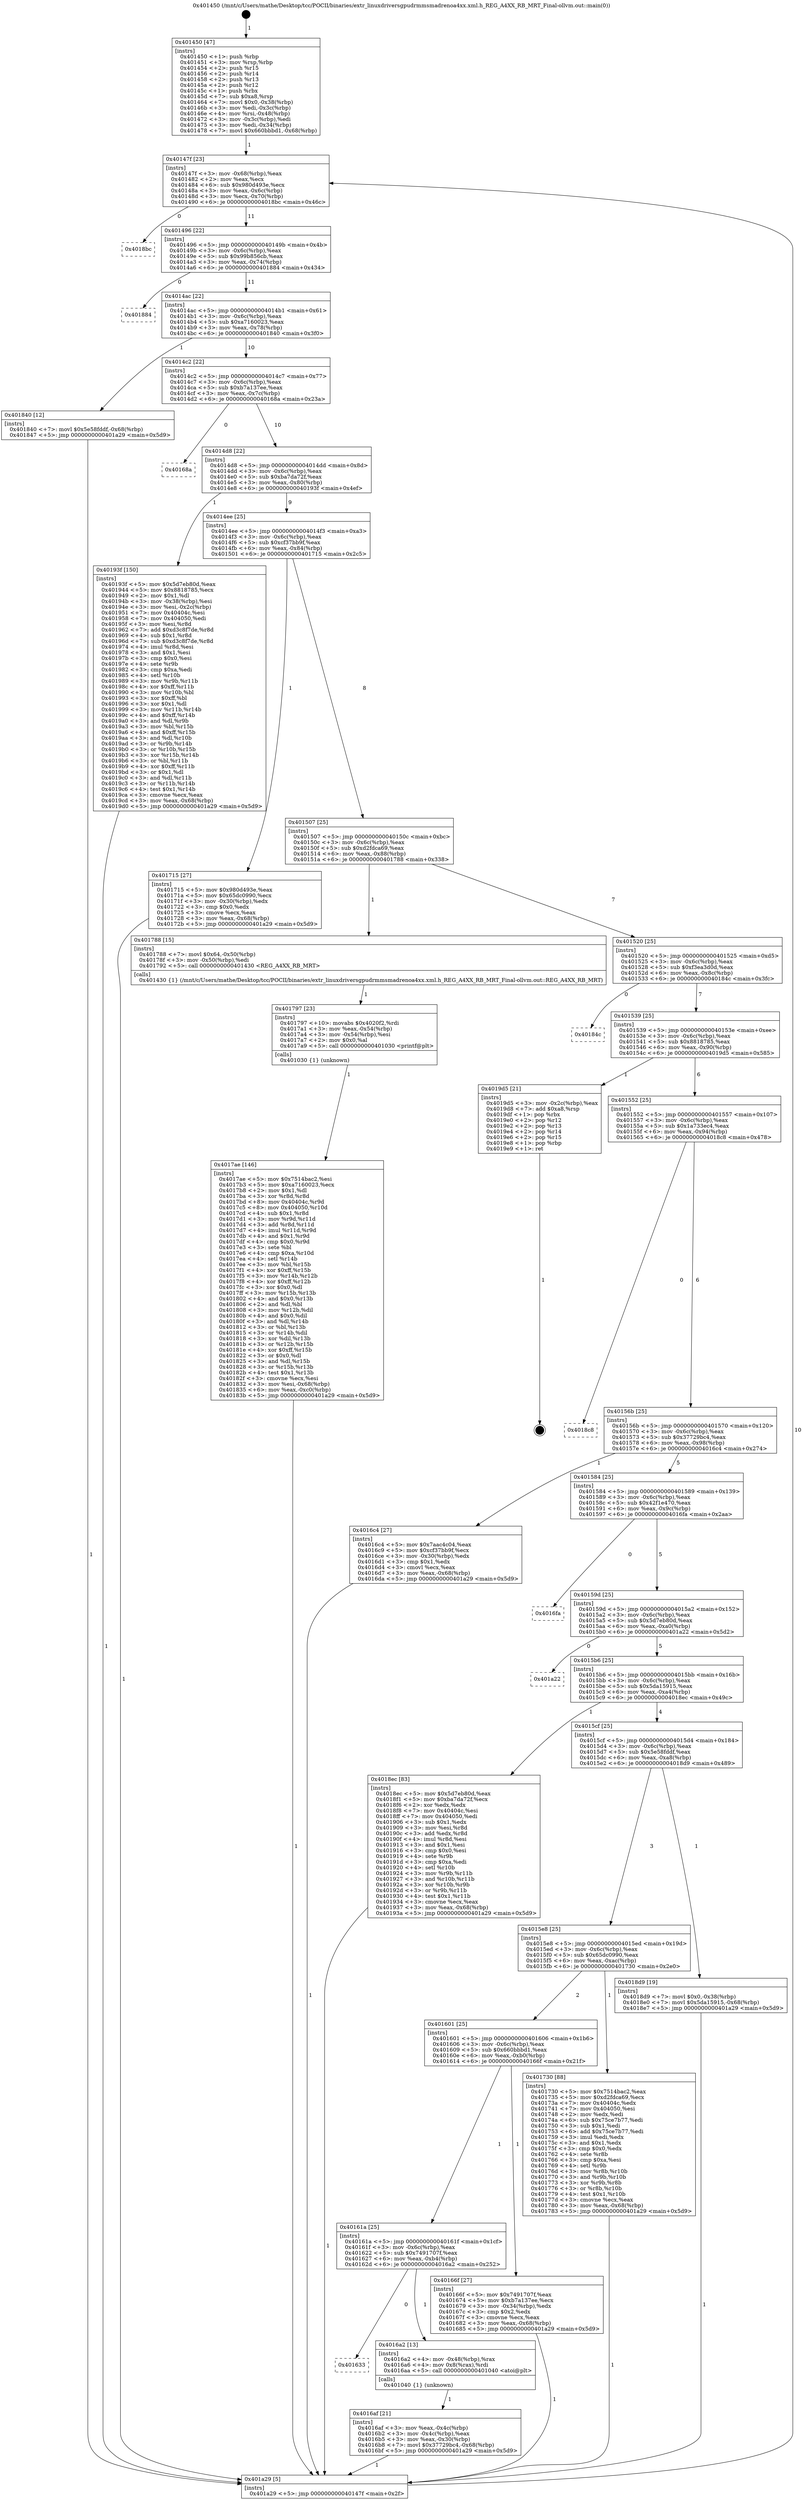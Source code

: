 digraph "0x401450" {
  label = "0x401450 (/mnt/c/Users/mathe/Desktop/tcc/POCII/binaries/extr_linuxdriversgpudrmmsmadrenoa4xx.xml.h_REG_A4XX_RB_MRT_Final-ollvm.out::main(0))"
  labelloc = "t"
  node[shape=record]

  Entry [label="",width=0.3,height=0.3,shape=circle,fillcolor=black,style=filled]
  "0x40147f" [label="{
     0x40147f [23]\l
     | [instrs]\l
     &nbsp;&nbsp;0x40147f \<+3\>: mov -0x68(%rbp),%eax\l
     &nbsp;&nbsp;0x401482 \<+2\>: mov %eax,%ecx\l
     &nbsp;&nbsp;0x401484 \<+6\>: sub $0x980d493e,%ecx\l
     &nbsp;&nbsp;0x40148a \<+3\>: mov %eax,-0x6c(%rbp)\l
     &nbsp;&nbsp;0x40148d \<+3\>: mov %ecx,-0x70(%rbp)\l
     &nbsp;&nbsp;0x401490 \<+6\>: je 00000000004018bc \<main+0x46c\>\l
  }"]
  "0x4018bc" [label="{
     0x4018bc\l
  }", style=dashed]
  "0x401496" [label="{
     0x401496 [22]\l
     | [instrs]\l
     &nbsp;&nbsp;0x401496 \<+5\>: jmp 000000000040149b \<main+0x4b\>\l
     &nbsp;&nbsp;0x40149b \<+3\>: mov -0x6c(%rbp),%eax\l
     &nbsp;&nbsp;0x40149e \<+5\>: sub $0x99b856cb,%eax\l
     &nbsp;&nbsp;0x4014a3 \<+3\>: mov %eax,-0x74(%rbp)\l
     &nbsp;&nbsp;0x4014a6 \<+6\>: je 0000000000401884 \<main+0x434\>\l
  }"]
  Exit [label="",width=0.3,height=0.3,shape=circle,fillcolor=black,style=filled,peripheries=2]
  "0x401884" [label="{
     0x401884\l
  }", style=dashed]
  "0x4014ac" [label="{
     0x4014ac [22]\l
     | [instrs]\l
     &nbsp;&nbsp;0x4014ac \<+5\>: jmp 00000000004014b1 \<main+0x61\>\l
     &nbsp;&nbsp;0x4014b1 \<+3\>: mov -0x6c(%rbp),%eax\l
     &nbsp;&nbsp;0x4014b4 \<+5\>: sub $0xa7160023,%eax\l
     &nbsp;&nbsp;0x4014b9 \<+3\>: mov %eax,-0x78(%rbp)\l
     &nbsp;&nbsp;0x4014bc \<+6\>: je 0000000000401840 \<main+0x3f0\>\l
  }"]
  "0x4017ae" [label="{
     0x4017ae [146]\l
     | [instrs]\l
     &nbsp;&nbsp;0x4017ae \<+5\>: mov $0x7514bac2,%esi\l
     &nbsp;&nbsp;0x4017b3 \<+5\>: mov $0xa7160023,%ecx\l
     &nbsp;&nbsp;0x4017b8 \<+2\>: mov $0x1,%dl\l
     &nbsp;&nbsp;0x4017ba \<+3\>: xor %r8d,%r8d\l
     &nbsp;&nbsp;0x4017bd \<+8\>: mov 0x40404c,%r9d\l
     &nbsp;&nbsp;0x4017c5 \<+8\>: mov 0x404050,%r10d\l
     &nbsp;&nbsp;0x4017cd \<+4\>: sub $0x1,%r8d\l
     &nbsp;&nbsp;0x4017d1 \<+3\>: mov %r9d,%r11d\l
     &nbsp;&nbsp;0x4017d4 \<+3\>: add %r8d,%r11d\l
     &nbsp;&nbsp;0x4017d7 \<+4\>: imul %r11d,%r9d\l
     &nbsp;&nbsp;0x4017db \<+4\>: and $0x1,%r9d\l
     &nbsp;&nbsp;0x4017df \<+4\>: cmp $0x0,%r9d\l
     &nbsp;&nbsp;0x4017e3 \<+3\>: sete %bl\l
     &nbsp;&nbsp;0x4017e6 \<+4\>: cmp $0xa,%r10d\l
     &nbsp;&nbsp;0x4017ea \<+4\>: setl %r14b\l
     &nbsp;&nbsp;0x4017ee \<+3\>: mov %bl,%r15b\l
     &nbsp;&nbsp;0x4017f1 \<+4\>: xor $0xff,%r15b\l
     &nbsp;&nbsp;0x4017f5 \<+3\>: mov %r14b,%r12b\l
     &nbsp;&nbsp;0x4017f8 \<+4\>: xor $0xff,%r12b\l
     &nbsp;&nbsp;0x4017fc \<+3\>: xor $0x0,%dl\l
     &nbsp;&nbsp;0x4017ff \<+3\>: mov %r15b,%r13b\l
     &nbsp;&nbsp;0x401802 \<+4\>: and $0x0,%r13b\l
     &nbsp;&nbsp;0x401806 \<+2\>: and %dl,%bl\l
     &nbsp;&nbsp;0x401808 \<+3\>: mov %r12b,%dil\l
     &nbsp;&nbsp;0x40180b \<+4\>: and $0x0,%dil\l
     &nbsp;&nbsp;0x40180f \<+3\>: and %dl,%r14b\l
     &nbsp;&nbsp;0x401812 \<+3\>: or %bl,%r13b\l
     &nbsp;&nbsp;0x401815 \<+3\>: or %r14b,%dil\l
     &nbsp;&nbsp;0x401818 \<+3\>: xor %dil,%r13b\l
     &nbsp;&nbsp;0x40181b \<+3\>: or %r12b,%r15b\l
     &nbsp;&nbsp;0x40181e \<+4\>: xor $0xff,%r15b\l
     &nbsp;&nbsp;0x401822 \<+3\>: or $0x0,%dl\l
     &nbsp;&nbsp;0x401825 \<+3\>: and %dl,%r15b\l
     &nbsp;&nbsp;0x401828 \<+3\>: or %r15b,%r13b\l
     &nbsp;&nbsp;0x40182b \<+4\>: test $0x1,%r13b\l
     &nbsp;&nbsp;0x40182f \<+3\>: cmovne %ecx,%esi\l
     &nbsp;&nbsp;0x401832 \<+3\>: mov %esi,-0x68(%rbp)\l
     &nbsp;&nbsp;0x401835 \<+6\>: mov %eax,-0xc0(%rbp)\l
     &nbsp;&nbsp;0x40183b \<+5\>: jmp 0000000000401a29 \<main+0x5d9\>\l
  }"]
  "0x401840" [label="{
     0x401840 [12]\l
     | [instrs]\l
     &nbsp;&nbsp;0x401840 \<+7\>: movl $0x5e58fddf,-0x68(%rbp)\l
     &nbsp;&nbsp;0x401847 \<+5\>: jmp 0000000000401a29 \<main+0x5d9\>\l
  }"]
  "0x4014c2" [label="{
     0x4014c2 [22]\l
     | [instrs]\l
     &nbsp;&nbsp;0x4014c2 \<+5\>: jmp 00000000004014c7 \<main+0x77\>\l
     &nbsp;&nbsp;0x4014c7 \<+3\>: mov -0x6c(%rbp),%eax\l
     &nbsp;&nbsp;0x4014ca \<+5\>: sub $0xb7a137ee,%eax\l
     &nbsp;&nbsp;0x4014cf \<+3\>: mov %eax,-0x7c(%rbp)\l
     &nbsp;&nbsp;0x4014d2 \<+6\>: je 000000000040168a \<main+0x23a\>\l
  }"]
  "0x401797" [label="{
     0x401797 [23]\l
     | [instrs]\l
     &nbsp;&nbsp;0x401797 \<+10\>: movabs $0x4020f2,%rdi\l
     &nbsp;&nbsp;0x4017a1 \<+3\>: mov %eax,-0x54(%rbp)\l
     &nbsp;&nbsp;0x4017a4 \<+3\>: mov -0x54(%rbp),%esi\l
     &nbsp;&nbsp;0x4017a7 \<+2\>: mov $0x0,%al\l
     &nbsp;&nbsp;0x4017a9 \<+5\>: call 0000000000401030 \<printf@plt\>\l
     | [calls]\l
     &nbsp;&nbsp;0x401030 \{1\} (unknown)\l
  }"]
  "0x40168a" [label="{
     0x40168a\l
  }", style=dashed]
  "0x4014d8" [label="{
     0x4014d8 [22]\l
     | [instrs]\l
     &nbsp;&nbsp;0x4014d8 \<+5\>: jmp 00000000004014dd \<main+0x8d\>\l
     &nbsp;&nbsp;0x4014dd \<+3\>: mov -0x6c(%rbp),%eax\l
     &nbsp;&nbsp;0x4014e0 \<+5\>: sub $0xba7da72f,%eax\l
     &nbsp;&nbsp;0x4014e5 \<+3\>: mov %eax,-0x80(%rbp)\l
     &nbsp;&nbsp;0x4014e8 \<+6\>: je 000000000040193f \<main+0x4ef\>\l
  }"]
  "0x4016af" [label="{
     0x4016af [21]\l
     | [instrs]\l
     &nbsp;&nbsp;0x4016af \<+3\>: mov %eax,-0x4c(%rbp)\l
     &nbsp;&nbsp;0x4016b2 \<+3\>: mov -0x4c(%rbp),%eax\l
     &nbsp;&nbsp;0x4016b5 \<+3\>: mov %eax,-0x30(%rbp)\l
     &nbsp;&nbsp;0x4016b8 \<+7\>: movl $0x37729bc4,-0x68(%rbp)\l
     &nbsp;&nbsp;0x4016bf \<+5\>: jmp 0000000000401a29 \<main+0x5d9\>\l
  }"]
  "0x40193f" [label="{
     0x40193f [150]\l
     | [instrs]\l
     &nbsp;&nbsp;0x40193f \<+5\>: mov $0x5d7eb80d,%eax\l
     &nbsp;&nbsp;0x401944 \<+5\>: mov $0x8818785,%ecx\l
     &nbsp;&nbsp;0x401949 \<+2\>: mov $0x1,%dl\l
     &nbsp;&nbsp;0x40194b \<+3\>: mov -0x38(%rbp),%esi\l
     &nbsp;&nbsp;0x40194e \<+3\>: mov %esi,-0x2c(%rbp)\l
     &nbsp;&nbsp;0x401951 \<+7\>: mov 0x40404c,%esi\l
     &nbsp;&nbsp;0x401958 \<+7\>: mov 0x404050,%edi\l
     &nbsp;&nbsp;0x40195f \<+3\>: mov %esi,%r8d\l
     &nbsp;&nbsp;0x401962 \<+7\>: add $0xd3c8f7de,%r8d\l
     &nbsp;&nbsp;0x401969 \<+4\>: sub $0x1,%r8d\l
     &nbsp;&nbsp;0x40196d \<+7\>: sub $0xd3c8f7de,%r8d\l
     &nbsp;&nbsp;0x401974 \<+4\>: imul %r8d,%esi\l
     &nbsp;&nbsp;0x401978 \<+3\>: and $0x1,%esi\l
     &nbsp;&nbsp;0x40197b \<+3\>: cmp $0x0,%esi\l
     &nbsp;&nbsp;0x40197e \<+4\>: sete %r9b\l
     &nbsp;&nbsp;0x401982 \<+3\>: cmp $0xa,%edi\l
     &nbsp;&nbsp;0x401985 \<+4\>: setl %r10b\l
     &nbsp;&nbsp;0x401989 \<+3\>: mov %r9b,%r11b\l
     &nbsp;&nbsp;0x40198c \<+4\>: xor $0xff,%r11b\l
     &nbsp;&nbsp;0x401990 \<+3\>: mov %r10b,%bl\l
     &nbsp;&nbsp;0x401993 \<+3\>: xor $0xff,%bl\l
     &nbsp;&nbsp;0x401996 \<+3\>: xor $0x1,%dl\l
     &nbsp;&nbsp;0x401999 \<+3\>: mov %r11b,%r14b\l
     &nbsp;&nbsp;0x40199c \<+4\>: and $0xff,%r14b\l
     &nbsp;&nbsp;0x4019a0 \<+3\>: and %dl,%r9b\l
     &nbsp;&nbsp;0x4019a3 \<+3\>: mov %bl,%r15b\l
     &nbsp;&nbsp;0x4019a6 \<+4\>: and $0xff,%r15b\l
     &nbsp;&nbsp;0x4019aa \<+3\>: and %dl,%r10b\l
     &nbsp;&nbsp;0x4019ad \<+3\>: or %r9b,%r14b\l
     &nbsp;&nbsp;0x4019b0 \<+3\>: or %r10b,%r15b\l
     &nbsp;&nbsp;0x4019b3 \<+3\>: xor %r15b,%r14b\l
     &nbsp;&nbsp;0x4019b6 \<+3\>: or %bl,%r11b\l
     &nbsp;&nbsp;0x4019b9 \<+4\>: xor $0xff,%r11b\l
     &nbsp;&nbsp;0x4019bd \<+3\>: or $0x1,%dl\l
     &nbsp;&nbsp;0x4019c0 \<+3\>: and %dl,%r11b\l
     &nbsp;&nbsp;0x4019c3 \<+3\>: or %r11b,%r14b\l
     &nbsp;&nbsp;0x4019c6 \<+4\>: test $0x1,%r14b\l
     &nbsp;&nbsp;0x4019ca \<+3\>: cmovne %ecx,%eax\l
     &nbsp;&nbsp;0x4019cd \<+3\>: mov %eax,-0x68(%rbp)\l
     &nbsp;&nbsp;0x4019d0 \<+5\>: jmp 0000000000401a29 \<main+0x5d9\>\l
  }"]
  "0x4014ee" [label="{
     0x4014ee [25]\l
     | [instrs]\l
     &nbsp;&nbsp;0x4014ee \<+5\>: jmp 00000000004014f3 \<main+0xa3\>\l
     &nbsp;&nbsp;0x4014f3 \<+3\>: mov -0x6c(%rbp),%eax\l
     &nbsp;&nbsp;0x4014f6 \<+5\>: sub $0xcf37bb9f,%eax\l
     &nbsp;&nbsp;0x4014fb \<+6\>: mov %eax,-0x84(%rbp)\l
     &nbsp;&nbsp;0x401501 \<+6\>: je 0000000000401715 \<main+0x2c5\>\l
  }"]
  "0x401633" [label="{
     0x401633\l
  }", style=dashed]
  "0x401715" [label="{
     0x401715 [27]\l
     | [instrs]\l
     &nbsp;&nbsp;0x401715 \<+5\>: mov $0x980d493e,%eax\l
     &nbsp;&nbsp;0x40171a \<+5\>: mov $0x65dc0990,%ecx\l
     &nbsp;&nbsp;0x40171f \<+3\>: mov -0x30(%rbp),%edx\l
     &nbsp;&nbsp;0x401722 \<+3\>: cmp $0x0,%edx\l
     &nbsp;&nbsp;0x401725 \<+3\>: cmove %ecx,%eax\l
     &nbsp;&nbsp;0x401728 \<+3\>: mov %eax,-0x68(%rbp)\l
     &nbsp;&nbsp;0x40172b \<+5\>: jmp 0000000000401a29 \<main+0x5d9\>\l
  }"]
  "0x401507" [label="{
     0x401507 [25]\l
     | [instrs]\l
     &nbsp;&nbsp;0x401507 \<+5\>: jmp 000000000040150c \<main+0xbc\>\l
     &nbsp;&nbsp;0x40150c \<+3\>: mov -0x6c(%rbp),%eax\l
     &nbsp;&nbsp;0x40150f \<+5\>: sub $0xd2fdca69,%eax\l
     &nbsp;&nbsp;0x401514 \<+6\>: mov %eax,-0x88(%rbp)\l
     &nbsp;&nbsp;0x40151a \<+6\>: je 0000000000401788 \<main+0x338\>\l
  }"]
  "0x4016a2" [label="{
     0x4016a2 [13]\l
     | [instrs]\l
     &nbsp;&nbsp;0x4016a2 \<+4\>: mov -0x48(%rbp),%rax\l
     &nbsp;&nbsp;0x4016a6 \<+4\>: mov 0x8(%rax),%rdi\l
     &nbsp;&nbsp;0x4016aa \<+5\>: call 0000000000401040 \<atoi@plt\>\l
     | [calls]\l
     &nbsp;&nbsp;0x401040 \{1\} (unknown)\l
  }"]
  "0x401788" [label="{
     0x401788 [15]\l
     | [instrs]\l
     &nbsp;&nbsp;0x401788 \<+7\>: movl $0x64,-0x50(%rbp)\l
     &nbsp;&nbsp;0x40178f \<+3\>: mov -0x50(%rbp),%edi\l
     &nbsp;&nbsp;0x401792 \<+5\>: call 0000000000401430 \<REG_A4XX_RB_MRT\>\l
     | [calls]\l
     &nbsp;&nbsp;0x401430 \{1\} (/mnt/c/Users/mathe/Desktop/tcc/POCII/binaries/extr_linuxdriversgpudrmmsmadrenoa4xx.xml.h_REG_A4XX_RB_MRT_Final-ollvm.out::REG_A4XX_RB_MRT)\l
  }"]
  "0x401520" [label="{
     0x401520 [25]\l
     | [instrs]\l
     &nbsp;&nbsp;0x401520 \<+5\>: jmp 0000000000401525 \<main+0xd5\>\l
     &nbsp;&nbsp;0x401525 \<+3\>: mov -0x6c(%rbp),%eax\l
     &nbsp;&nbsp;0x401528 \<+5\>: sub $0xf3ea3d0d,%eax\l
     &nbsp;&nbsp;0x40152d \<+6\>: mov %eax,-0x8c(%rbp)\l
     &nbsp;&nbsp;0x401533 \<+6\>: je 000000000040184c \<main+0x3fc\>\l
  }"]
  "0x401450" [label="{
     0x401450 [47]\l
     | [instrs]\l
     &nbsp;&nbsp;0x401450 \<+1\>: push %rbp\l
     &nbsp;&nbsp;0x401451 \<+3\>: mov %rsp,%rbp\l
     &nbsp;&nbsp;0x401454 \<+2\>: push %r15\l
     &nbsp;&nbsp;0x401456 \<+2\>: push %r14\l
     &nbsp;&nbsp;0x401458 \<+2\>: push %r13\l
     &nbsp;&nbsp;0x40145a \<+2\>: push %r12\l
     &nbsp;&nbsp;0x40145c \<+1\>: push %rbx\l
     &nbsp;&nbsp;0x40145d \<+7\>: sub $0xa8,%rsp\l
     &nbsp;&nbsp;0x401464 \<+7\>: movl $0x0,-0x38(%rbp)\l
     &nbsp;&nbsp;0x40146b \<+3\>: mov %edi,-0x3c(%rbp)\l
     &nbsp;&nbsp;0x40146e \<+4\>: mov %rsi,-0x48(%rbp)\l
     &nbsp;&nbsp;0x401472 \<+3\>: mov -0x3c(%rbp),%edi\l
     &nbsp;&nbsp;0x401475 \<+3\>: mov %edi,-0x34(%rbp)\l
     &nbsp;&nbsp;0x401478 \<+7\>: movl $0x660bbbd1,-0x68(%rbp)\l
  }"]
  "0x40184c" [label="{
     0x40184c\l
  }", style=dashed]
  "0x401539" [label="{
     0x401539 [25]\l
     | [instrs]\l
     &nbsp;&nbsp;0x401539 \<+5\>: jmp 000000000040153e \<main+0xee\>\l
     &nbsp;&nbsp;0x40153e \<+3\>: mov -0x6c(%rbp),%eax\l
     &nbsp;&nbsp;0x401541 \<+5\>: sub $0x8818785,%eax\l
     &nbsp;&nbsp;0x401546 \<+6\>: mov %eax,-0x90(%rbp)\l
     &nbsp;&nbsp;0x40154c \<+6\>: je 00000000004019d5 \<main+0x585\>\l
  }"]
  "0x401a29" [label="{
     0x401a29 [5]\l
     | [instrs]\l
     &nbsp;&nbsp;0x401a29 \<+5\>: jmp 000000000040147f \<main+0x2f\>\l
  }"]
  "0x4019d5" [label="{
     0x4019d5 [21]\l
     | [instrs]\l
     &nbsp;&nbsp;0x4019d5 \<+3\>: mov -0x2c(%rbp),%eax\l
     &nbsp;&nbsp;0x4019d8 \<+7\>: add $0xa8,%rsp\l
     &nbsp;&nbsp;0x4019df \<+1\>: pop %rbx\l
     &nbsp;&nbsp;0x4019e0 \<+2\>: pop %r12\l
     &nbsp;&nbsp;0x4019e2 \<+2\>: pop %r13\l
     &nbsp;&nbsp;0x4019e4 \<+2\>: pop %r14\l
     &nbsp;&nbsp;0x4019e6 \<+2\>: pop %r15\l
     &nbsp;&nbsp;0x4019e8 \<+1\>: pop %rbp\l
     &nbsp;&nbsp;0x4019e9 \<+1\>: ret\l
  }"]
  "0x401552" [label="{
     0x401552 [25]\l
     | [instrs]\l
     &nbsp;&nbsp;0x401552 \<+5\>: jmp 0000000000401557 \<main+0x107\>\l
     &nbsp;&nbsp;0x401557 \<+3\>: mov -0x6c(%rbp),%eax\l
     &nbsp;&nbsp;0x40155a \<+5\>: sub $0x1a733ec4,%eax\l
     &nbsp;&nbsp;0x40155f \<+6\>: mov %eax,-0x94(%rbp)\l
     &nbsp;&nbsp;0x401565 \<+6\>: je 00000000004018c8 \<main+0x478\>\l
  }"]
  "0x40161a" [label="{
     0x40161a [25]\l
     | [instrs]\l
     &nbsp;&nbsp;0x40161a \<+5\>: jmp 000000000040161f \<main+0x1cf\>\l
     &nbsp;&nbsp;0x40161f \<+3\>: mov -0x6c(%rbp),%eax\l
     &nbsp;&nbsp;0x401622 \<+5\>: sub $0x7491707f,%eax\l
     &nbsp;&nbsp;0x401627 \<+6\>: mov %eax,-0xb4(%rbp)\l
     &nbsp;&nbsp;0x40162d \<+6\>: je 00000000004016a2 \<main+0x252\>\l
  }"]
  "0x4018c8" [label="{
     0x4018c8\l
  }", style=dashed]
  "0x40156b" [label="{
     0x40156b [25]\l
     | [instrs]\l
     &nbsp;&nbsp;0x40156b \<+5\>: jmp 0000000000401570 \<main+0x120\>\l
     &nbsp;&nbsp;0x401570 \<+3\>: mov -0x6c(%rbp),%eax\l
     &nbsp;&nbsp;0x401573 \<+5\>: sub $0x37729bc4,%eax\l
     &nbsp;&nbsp;0x401578 \<+6\>: mov %eax,-0x98(%rbp)\l
     &nbsp;&nbsp;0x40157e \<+6\>: je 00000000004016c4 \<main+0x274\>\l
  }"]
  "0x40166f" [label="{
     0x40166f [27]\l
     | [instrs]\l
     &nbsp;&nbsp;0x40166f \<+5\>: mov $0x7491707f,%eax\l
     &nbsp;&nbsp;0x401674 \<+5\>: mov $0xb7a137ee,%ecx\l
     &nbsp;&nbsp;0x401679 \<+3\>: mov -0x34(%rbp),%edx\l
     &nbsp;&nbsp;0x40167c \<+3\>: cmp $0x2,%edx\l
     &nbsp;&nbsp;0x40167f \<+3\>: cmovne %ecx,%eax\l
     &nbsp;&nbsp;0x401682 \<+3\>: mov %eax,-0x68(%rbp)\l
     &nbsp;&nbsp;0x401685 \<+5\>: jmp 0000000000401a29 \<main+0x5d9\>\l
  }"]
  "0x4016c4" [label="{
     0x4016c4 [27]\l
     | [instrs]\l
     &nbsp;&nbsp;0x4016c4 \<+5\>: mov $0x7aac4c04,%eax\l
     &nbsp;&nbsp;0x4016c9 \<+5\>: mov $0xcf37bb9f,%ecx\l
     &nbsp;&nbsp;0x4016ce \<+3\>: mov -0x30(%rbp),%edx\l
     &nbsp;&nbsp;0x4016d1 \<+3\>: cmp $0x1,%edx\l
     &nbsp;&nbsp;0x4016d4 \<+3\>: cmovl %ecx,%eax\l
     &nbsp;&nbsp;0x4016d7 \<+3\>: mov %eax,-0x68(%rbp)\l
     &nbsp;&nbsp;0x4016da \<+5\>: jmp 0000000000401a29 \<main+0x5d9\>\l
  }"]
  "0x401584" [label="{
     0x401584 [25]\l
     | [instrs]\l
     &nbsp;&nbsp;0x401584 \<+5\>: jmp 0000000000401589 \<main+0x139\>\l
     &nbsp;&nbsp;0x401589 \<+3\>: mov -0x6c(%rbp),%eax\l
     &nbsp;&nbsp;0x40158c \<+5\>: sub $0x42f1e470,%eax\l
     &nbsp;&nbsp;0x401591 \<+6\>: mov %eax,-0x9c(%rbp)\l
     &nbsp;&nbsp;0x401597 \<+6\>: je 00000000004016fa \<main+0x2aa\>\l
  }"]
  "0x401601" [label="{
     0x401601 [25]\l
     | [instrs]\l
     &nbsp;&nbsp;0x401601 \<+5\>: jmp 0000000000401606 \<main+0x1b6\>\l
     &nbsp;&nbsp;0x401606 \<+3\>: mov -0x6c(%rbp),%eax\l
     &nbsp;&nbsp;0x401609 \<+5\>: sub $0x660bbbd1,%eax\l
     &nbsp;&nbsp;0x40160e \<+6\>: mov %eax,-0xb0(%rbp)\l
     &nbsp;&nbsp;0x401614 \<+6\>: je 000000000040166f \<main+0x21f\>\l
  }"]
  "0x4016fa" [label="{
     0x4016fa\l
  }", style=dashed]
  "0x40159d" [label="{
     0x40159d [25]\l
     | [instrs]\l
     &nbsp;&nbsp;0x40159d \<+5\>: jmp 00000000004015a2 \<main+0x152\>\l
     &nbsp;&nbsp;0x4015a2 \<+3\>: mov -0x6c(%rbp),%eax\l
     &nbsp;&nbsp;0x4015a5 \<+5\>: sub $0x5d7eb80d,%eax\l
     &nbsp;&nbsp;0x4015aa \<+6\>: mov %eax,-0xa0(%rbp)\l
     &nbsp;&nbsp;0x4015b0 \<+6\>: je 0000000000401a22 \<main+0x5d2\>\l
  }"]
  "0x401730" [label="{
     0x401730 [88]\l
     | [instrs]\l
     &nbsp;&nbsp;0x401730 \<+5\>: mov $0x7514bac2,%eax\l
     &nbsp;&nbsp;0x401735 \<+5\>: mov $0xd2fdca69,%ecx\l
     &nbsp;&nbsp;0x40173a \<+7\>: mov 0x40404c,%edx\l
     &nbsp;&nbsp;0x401741 \<+7\>: mov 0x404050,%esi\l
     &nbsp;&nbsp;0x401748 \<+2\>: mov %edx,%edi\l
     &nbsp;&nbsp;0x40174a \<+6\>: sub $0x75ce7b77,%edi\l
     &nbsp;&nbsp;0x401750 \<+3\>: sub $0x1,%edi\l
     &nbsp;&nbsp;0x401753 \<+6\>: add $0x75ce7b77,%edi\l
     &nbsp;&nbsp;0x401759 \<+3\>: imul %edi,%edx\l
     &nbsp;&nbsp;0x40175c \<+3\>: and $0x1,%edx\l
     &nbsp;&nbsp;0x40175f \<+3\>: cmp $0x0,%edx\l
     &nbsp;&nbsp;0x401762 \<+4\>: sete %r8b\l
     &nbsp;&nbsp;0x401766 \<+3\>: cmp $0xa,%esi\l
     &nbsp;&nbsp;0x401769 \<+4\>: setl %r9b\l
     &nbsp;&nbsp;0x40176d \<+3\>: mov %r8b,%r10b\l
     &nbsp;&nbsp;0x401770 \<+3\>: and %r9b,%r10b\l
     &nbsp;&nbsp;0x401773 \<+3\>: xor %r9b,%r8b\l
     &nbsp;&nbsp;0x401776 \<+3\>: or %r8b,%r10b\l
     &nbsp;&nbsp;0x401779 \<+4\>: test $0x1,%r10b\l
     &nbsp;&nbsp;0x40177d \<+3\>: cmovne %ecx,%eax\l
     &nbsp;&nbsp;0x401780 \<+3\>: mov %eax,-0x68(%rbp)\l
     &nbsp;&nbsp;0x401783 \<+5\>: jmp 0000000000401a29 \<main+0x5d9\>\l
  }"]
  "0x401a22" [label="{
     0x401a22\l
  }", style=dashed]
  "0x4015b6" [label="{
     0x4015b6 [25]\l
     | [instrs]\l
     &nbsp;&nbsp;0x4015b6 \<+5\>: jmp 00000000004015bb \<main+0x16b\>\l
     &nbsp;&nbsp;0x4015bb \<+3\>: mov -0x6c(%rbp),%eax\l
     &nbsp;&nbsp;0x4015be \<+5\>: sub $0x5da15915,%eax\l
     &nbsp;&nbsp;0x4015c3 \<+6\>: mov %eax,-0xa4(%rbp)\l
     &nbsp;&nbsp;0x4015c9 \<+6\>: je 00000000004018ec \<main+0x49c\>\l
  }"]
  "0x4015e8" [label="{
     0x4015e8 [25]\l
     | [instrs]\l
     &nbsp;&nbsp;0x4015e8 \<+5\>: jmp 00000000004015ed \<main+0x19d\>\l
     &nbsp;&nbsp;0x4015ed \<+3\>: mov -0x6c(%rbp),%eax\l
     &nbsp;&nbsp;0x4015f0 \<+5\>: sub $0x65dc0990,%eax\l
     &nbsp;&nbsp;0x4015f5 \<+6\>: mov %eax,-0xac(%rbp)\l
     &nbsp;&nbsp;0x4015fb \<+6\>: je 0000000000401730 \<main+0x2e0\>\l
  }"]
  "0x4018ec" [label="{
     0x4018ec [83]\l
     | [instrs]\l
     &nbsp;&nbsp;0x4018ec \<+5\>: mov $0x5d7eb80d,%eax\l
     &nbsp;&nbsp;0x4018f1 \<+5\>: mov $0xba7da72f,%ecx\l
     &nbsp;&nbsp;0x4018f6 \<+2\>: xor %edx,%edx\l
     &nbsp;&nbsp;0x4018f8 \<+7\>: mov 0x40404c,%esi\l
     &nbsp;&nbsp;0x4018ff \<+7\>: mov 0x404050,%edi\l
     &nbsp;&nbsp;0x401906 \<+3\>: sub $0x1,%edx\l
     &nbsp;&nbsp;0x401909 \<+3\>: mov %esi,%r8d\l
     &nbsp;&nbsp;0x40190c \<+3\>: add %edx,%r8d\l
     &nbsp;&nbsp;0x40190f \<+4\>: imul %r8d,%esi\l
     &nbsp;&nbsp;0x401913 \<+3\>: and $0x1,%esi\l
     &nbsp;&nbsp;0x401916 \<+3\>: cmp $0x0,%esi\l
     &nbsp;&nbsp;0x401919 \<+4\>: sete %r9b\l
     &nbsp;&nbsp;0x40191d \<+3\>: cmp $0xa,%edi\l
     &nbsp;&nbsp;0x401920 \<+4\>: setl %r10b\l
     &nbsp;&nbsp;0x401924 \<+3\>: mov %r9b,%r11b\l
     &nbsp;&nbsp;0x401927 \<+3\>: and %r10b,%r11b\l
     &nbsp;&nbsp;0x40192a \<+3\>: xor %r10b,%r9b\l
     &nbsp;&nbsp;0x40192d \<+3\>: or %r9b,%r11b\l
     &nbsp;&nbsp;0x401930 \<+4\>: test $0x1,%r11b\l
     &nbsp;&nbsp;0x401934 \<+3\>: cmovne %ecx,%eax\l
     &nbsp;&nbsp;0x401937 \<+3\>: mov %eax,-0x68(%rbp)\l
     &nbsp;&nbsp;0x40193a \<+5\>: jmp 0000000000401a29 \<main+0x5d9\>\l
  }"]
  "0x4015cf" [label="{
     0x4015cf [25]\l
     | [instrs]\l
     &nbsp;&nbsp;0x4015cf \<+5\>: jmp 00000000004015d4 \<main+0x184\>\l
     &nbsp;&nbsp;0x4015d4 \<+3\>: mov -0x6c(%rbp),%eax\l
     &nbsp;&nbsp;0x4015d7 \<+5\>: sub $0x5e58fddf,%eax\l
     &nbsp;&nbsp;0x4015dc \<+6\>: mov %eax,-0xa8(%rbp)\l
     &nbsp;&nbsp;0x4015e2 \<+6\>: je 00000000004018d9 \<main+0x489\>\l
  }"]
  "0x4018d9" [label="{
     0x4018d9 [19]\l
     | [instrs]\l
     &nbsp;&nbsp;0x4018d9 \<+7\>: movl $0x0,-0x38(%rbp)\l
     &nbsp;&nbsp;0x4018e0 \<+7\>: movl $0x5da15915,-0x68(%rbp)\l
     &nbsp;&nbsp;0x4018e7 \<+5\>: jmp 0000000000401a29 \<main+0x5d9\>\l
  }"]
  Entry -> "0x401450" [label=" 1"]
  "0x40147f" -> "0x4018bc" [label=" 0"]
  "0x40147f" -> "0x401496" [label=" 11"]
  "0x4019d5" -> Exit [label=" 1"]
  "0x401496" -> "0x401884" [label=" 0"]
  "0x401496" -> "0x4014ac" [label=" 11"]
  "0x40193f" -> "0x401a29" [label=" 1"]
  "0x4014ac" -> "0x401840" [label=" 1"]
  "0x4014ac" -> "0x4014c2" [label=" 10"]
  "0x4018ec" -> "0x401a29" [label=" 1"]
  "0x4014c2" -> "0x40168a" [label=" 0"]
  "0x4014c2" -> "0x4014d8" [label=" 10"]
  "0x4018d9" -> "0x401a29" [label=" 1"]
  "0x4014d8" -> "0x40193f" [label=" 1"]
  "0x4014d8" -> "0x4014ee" [label=" 9"]
  "0x401840" -> "0x401a29" [label=" 1"]
  "0x4014ee" -> "0x401715" [label=" 1"]
  "0x4014ee" -> "0x401507" [label=" 8"]
  "0x4017ae" -> "0x401a29" [label=" 1"]
  "0x401507" -> "0x401788" [label=" 1"]
  "0x401507" -> "0x401520" [label=" 7"]
  "0x401797" -> "0x4017ae" [label=" 1"]
  "0x401520" -> "0x40184c" [label=" 0"]
  "0x401520" -> "0x401539" [label=" 7"]
  "0x401730" -> "0x401a29" [label=" 1"]
  "0x401539" -> "0x4019d5" [label=" 1"]
  "0x401539" -> "0x401552" [label=" 6"]
  "0x401715" -> "0x401a29" [label=" 1"]
  "0x401552" -> "0x4018c8" [label=" 0"]
  "0x401552" -> "0x40156b" [label=" 6"]
  "0x4016c4" -> "0x401a29" [label=" 1"]
  "0x40156b" -> "0x4016c4" [label=" 1"]
  "0x40156b" -> "0x401584" [label=" 5"]
  "0x4016af" -> "0x401a29" [label=" 1"]
  "0x401584" -> "0x4016fa" [label=" 0"]
  "0x401584" -> "0x40159d" [label=" 5"]
  "0x40161a" -> "0x401633" [label=" 0"]
  "0x40159d" -> "0x401a22" [label=" 0"]
  "0x40159d" -> "0x4015b6" [label=" 5"]
  "0x40161a" -> "0x4016a2" [label=" 1"]
  "0x4015b6" -> "0x4018ec" [label=" 1"]
  "0x4015b6" -> "0x4015cf" [label=" 4"]
  "0x401a29" -> "0x40147f" [label=" 10"]
  "0x4015cf" -> "0x4018d9" [label=" 1"]
  "0x4015cf" -> "0x4015e8" [label=" 3"]
  "0x401788" -> "0x401797" [label=" 1"]
  "0x4015e8" -> "0x401730" [label=" 1"]
  "0x4015e8" -> "0x401601" [label=" 2"]
  "0x4016a2" -> "0x4016af" [label=" 1"]
  "0x401601" -> "0x40166f" [label=" 1"]
  "0x401601" -> "0x40161a" [label=" 1"]
  "0x40166f" -> "0x401a29" [label=" 1"]
  "0x401450" -> "0x40147f" [label=" 1"]
}
